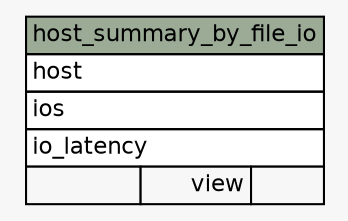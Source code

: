 // dot 2.44.1 on Linux 5.5.13-arch2-1
// SchemaSpy rev 590
digraph "host_summary_by_file_io" {
  graph [
    rankdir="RL"
    bgcolor="#f7f7f7"
    nodesep="0.18"
    ranksep="0.46"
    fontname="Helvetica"
    fontsize="11"
  ];
  node [
    fontname="Helvetica"
    fontsize="11"
    shape="plaintext"
  ];
  edge [
    arrowsize="0.8"
  ];
  "host_summary_by_file_io" [
    label=<
    <TABLE BORDER="0" CELLBORDER="1" CELLSPACING="0" BGCOLOR="#ffffff">
      <TR><TD COLSPAN="3" BGCOLOR="#9bab96" ALIGN="CENTER">host_summary_by_file_io</TD></TR>
      <TR><TD PORT="host" COLSPAN="3" ALIGN="LEFT">host</TD></TR>
      <TR><TD PORT="ios" COLSPAN="3" ALIGN="LEFT">ios</TD></TR>
      <TR><TD PORT="io_latency" COLSPAN="3" ALIGN="LEFT">io_latency</TD></TR>
      <TR><TD ALIGN="LEFT" BGCOLOR="#f7f7f7">  </TD><TD ALIGN="RIGHT" BGCOLOR="#f7f7f7">view</TD><TD ALIGN="RIGHT" BGCOLOR="#f7f7f7">  </TD></TR>
    </TABLE>>
    URL="tables/host_summary_by_file_io.html"
    tooltip="host_summary_by_file_io"
  ];
}
